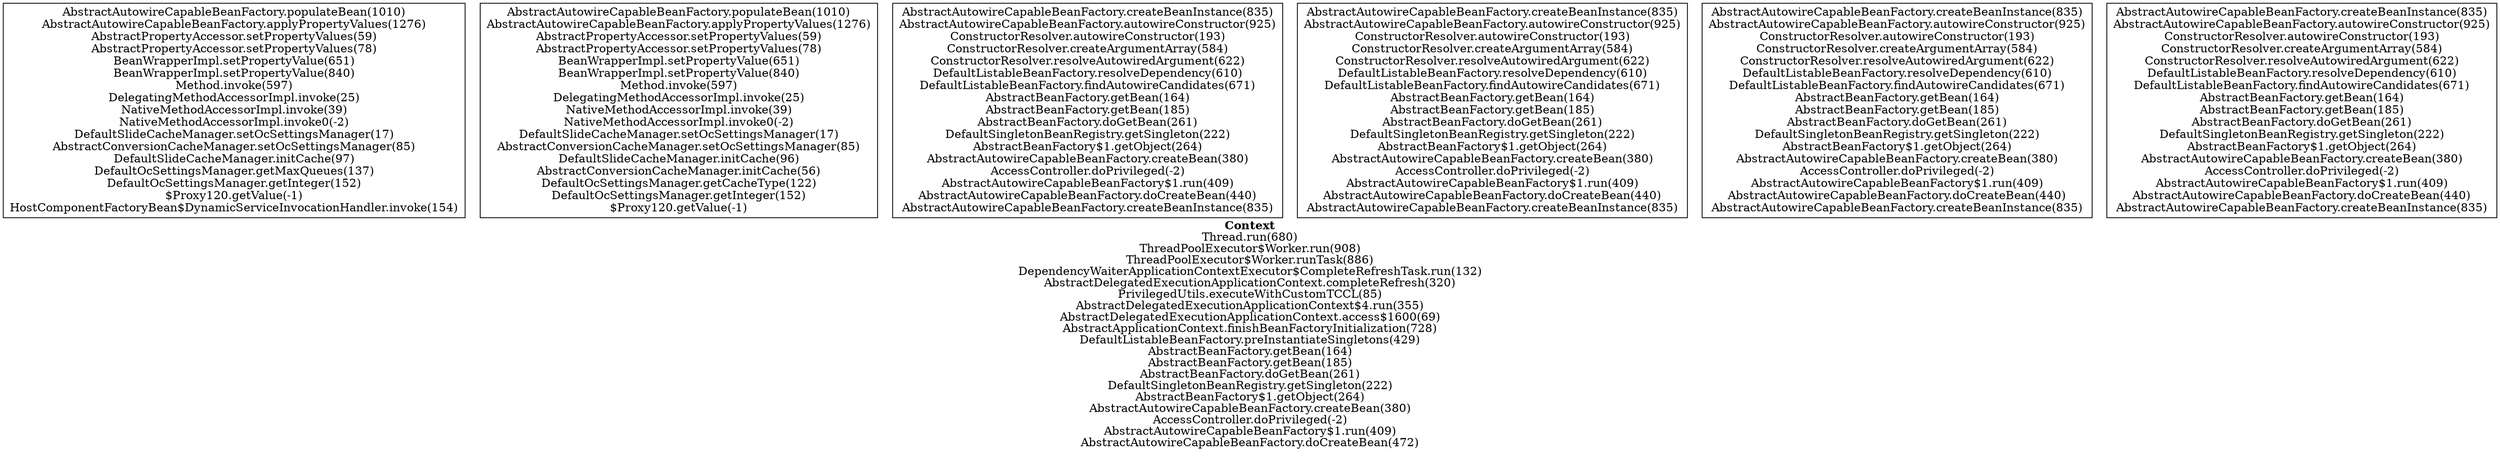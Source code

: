 digraph 9734221 { 
label=<<font face="Times-Bold">Context</font><br/>Thread.run(680)<br/>ThreadPoolExecutor$Worker.run(908)<br/>ThreadPoolExecutor$Worker.runTask(886)<br/>DependencyWaiterApplicationContextExecutor$CompleteRefreshTask.run(132)<br/>AbstractDelegatedExecutionApplicationContext.completeRefresh(320)<br/>PrivilegedUtils.executeWithCustomTCCL(85)<br/>AbstractDelegatedExecutionApplicationContext$4.run(355)<br/>AbstractDelegatedExecutionApplicationContext.access$1600(69)<br/>AbstractApplicationContext.finishBeanFactoryInitialization(728)<br/>DefaultListableBeanFactory.preInstantiateSingletons(429)<br/>AbstractBeanFactory.getBean(164)<br/>AbstractBeanFactory.getBean(185)<br/>AbstractBeanFactory.doGetBean(261)<br/>DefaultSingletonBeanRegistry.getSingleton(222)<br/>AbstractBeanFactory$1.getObject(264)<br/>AbstractAutowireCapableBeanFactory.createBean(380)<br/>AccessController.doPrivileged(-2)<br/>AbstractAutowireCapableBeanFactory$1.run(409)<br/>AbstractAutowireCapableBeanFactory.doCreateBean(472)>;rankdir=BT;
1 [label="AbstractAutowireCapableBeanFactory.populateBean(1010)\nAbstractAutowireCapableBeanFactory.applyPropertyValues(1276)\nAbstractPropertyAccessor.setPropertyValues(59)\nAbstractPropertyAccessor.setPropertyValues(78)\nBeanWrapperImpl.setPropertyValue(651)\nBeanWrapperImpl.setPropertyValue(840)\nMethod.invoke(597)\nDelegatingMethodAccessorImpl.invoke(25)\nNativeMethodAccessorImpl.invoke(39)\nNativeMethodAccessorImpl.invoke0(-2)\nDefaultSlideCacheManager.setOcSettingsManager(17)\nAbstractConversionCacheManager.setOcSettingsManager(85)\nDefaultSlideCacheManager.initCache(97)\nDefaultOcSettingsManager.getMaxQueues(137)\nDefaultOcSettingsManager.getInteger(152)\n$Proxy120.getValue(-1)\nHostComponentFactoryBean$DynamicServiceInvocationHandler.invoke(154)\n", shape=box];
2 [label="AbstractAutowireCapableBeanFactory.populateBean(1010)\nAbstractAutowireCapableBeanFactory.applyPropertyValues(1276)\nAbstractPropertyAccessor.setPropertyValues(59)\nAbstractPropertyAccessor.setPropertyValues(78)\nBeanWrapperImpl.setPropertyValue(651)\nBeanWrapperImpl.setPropertyValue(840)\nMethod.invoke(597)\nDelegatingMethodAccessorImpl.invoke(25)\nNativeMethodAccessorImpl.invoke(39)\nNativeMethodAccessorImpl.invoke0(-2)\nDefaultSlideCacheManager.setOcSettingsManager(17)\nAbstractConversionCacheManager.setOcSettingsManager(85)\nDefaultSlideCacheManager.initCache(96)\nAbstractConversionCacheManager.initCache(56)\nDefaultOcSettingsManager.getCacheType(122)\nDefaultOcSettingsManager.getInteger(152)\n$Proxy120.getValue(-1)\n", shape=box];
3 [label="AbstractAutowireCapableBeanFactory.createBeanInstance(835)\nAbstractAutowireCapableBeanFactory.autowireConstructor(925)\nConstructorResolver.autowireConstructor(193)\nConstructorResolver.createArgumentArray(584)\nConstructorResolver.resolveAutowiredArgument(622)\nDefaultListableBeanFactory.resolveDependency(610)\nDefaultListableBeanFactory.findAutowireCandidates(671)\nAbstractBeanFactory.getBean(164)\nAbstractBeanFactory.getBean(185)\nAbstractBeanFactory.doGetBean(261)\nDefaultSingletonBeanRegistry.getSingleton(222)\nAbstractBeanFactory$1.getObject(264)\nAbstractAutowireCapableBeanFactory.createBean(380)\nAccessController.doPrivileged(-2)\nAbstractAutowireCapableBeanFactory$1.run(409)\nAbstractAutowireCapableBeanFactory.doCreateBean(440)\nAbstractAutowireCapableBeanFactory.createBeanInstance(835)\n", shape=box];
4 [label="AbstractAutowireCapableBeanFactory.createBeanInstance(835)\nAbstractAutowireCapableBeanFactory.autowireConstructor(925)\nConstructorResolver.autowireConstructor(193)\nConstructorResolver.createArgumentArray(584)\nConstructorResolver.resolveAutowiredArgument(622)\nDefaultListableBeanFactory.resolveDependency(610)\nDefaultListableBeanFactory.findAutowireCandidates(671)\nAbstractBeanFactory.getBean(164)\nAbstractBeanFactory.getBean(185)\nAbstractBeanFactory.doGetBean(261)\nDefaultSingletonBeanRegistry.getSingleton(222)\nAbstractBeanFactory$1.getObject(264)\nAbstractAutowireCapableBeanFactory.createBean(380)\nAccessController.doPrivileged(-2)\nAbstractAutowireCapableBeanFactory$1.run(409)\nAbstractAutowireCapableBeanFactory.doCreateBean(440)\nAbstractAutowireCapableBeanFactory.createBeanInstance(835)\n", shape=box];
5 [label="AbstractAutowireCapableBeanFactory.createBeanInstance(835)\nAbstractAutowireCapableBeanFactory.autowireConstructor(925)\nConstructorResolver.autowireConstructor(193)\nConstructorResolver.createArgumentArray(584)\nConstructorResolver.resolveAutowiredArgument(622)\nDefaultListableBeanFactory.resolveDependency(610)\nDefaultListableBeanFactory.findAutowireCandidates(671)\nAbstractBeanFactory.getBean(164)\nAbstractBeanFactory.getBean(185)\nAbstractBeanFactory.doGetBean(261)\nDefaultSingletonBeanRegistry.getSingleton(222)\nAbstractBeanFactory$1.getObject(264)\nAbstractAutowireCapableBeanFactory.createBean(380)\nAccessController.doPrivileged(-2)\nAbstractAutowireCapableBeanFactory$1.run(409)\nAbstractAutowireCapableBeanFactory.doCreateBean(440)\nAbstractAutowireCapableBeanFactory.createBeanInstance(835)\n", shape=box];
6 [label="AbstractAutowireCapableBeanFactory.createBeanInstance(835)\nAbstractAutowireCapableBeanFactory.autowireConstructor(925)\nConstructorResolver.autowireConstructor(193)\nConstructorResolver.createArgumentArray(584)\nConstructorResolver.resolveAutowiredArgument(622)\nDefaultListableBeanFactory.resolveDependency(610)\nDefaultListableBeanFactory.findAutowireCandidates(671)\nAbstractBeanFactory.getBean(164)\nAbstractBeanFactory.getBean(185)\nAbstractBeanFactory.doGetBean(261)\nDefaultSingletonBeanRegistry.getSingleton(222)\nAbstractBeanFactory$1.getObject(264)\nAbstractAutowireCapableBeanFactory.createBean(380)\nAccessController.doPrivileged(-2)\nAbstractAutowireCapableBeanFactory$1.run(409)\nAbstractAutowireCapableBeanFactory.doCreateBean(440)\nAbstractAutowireCapableBeanFactory.createBeanInstance(835)\n", shape=box];
}

